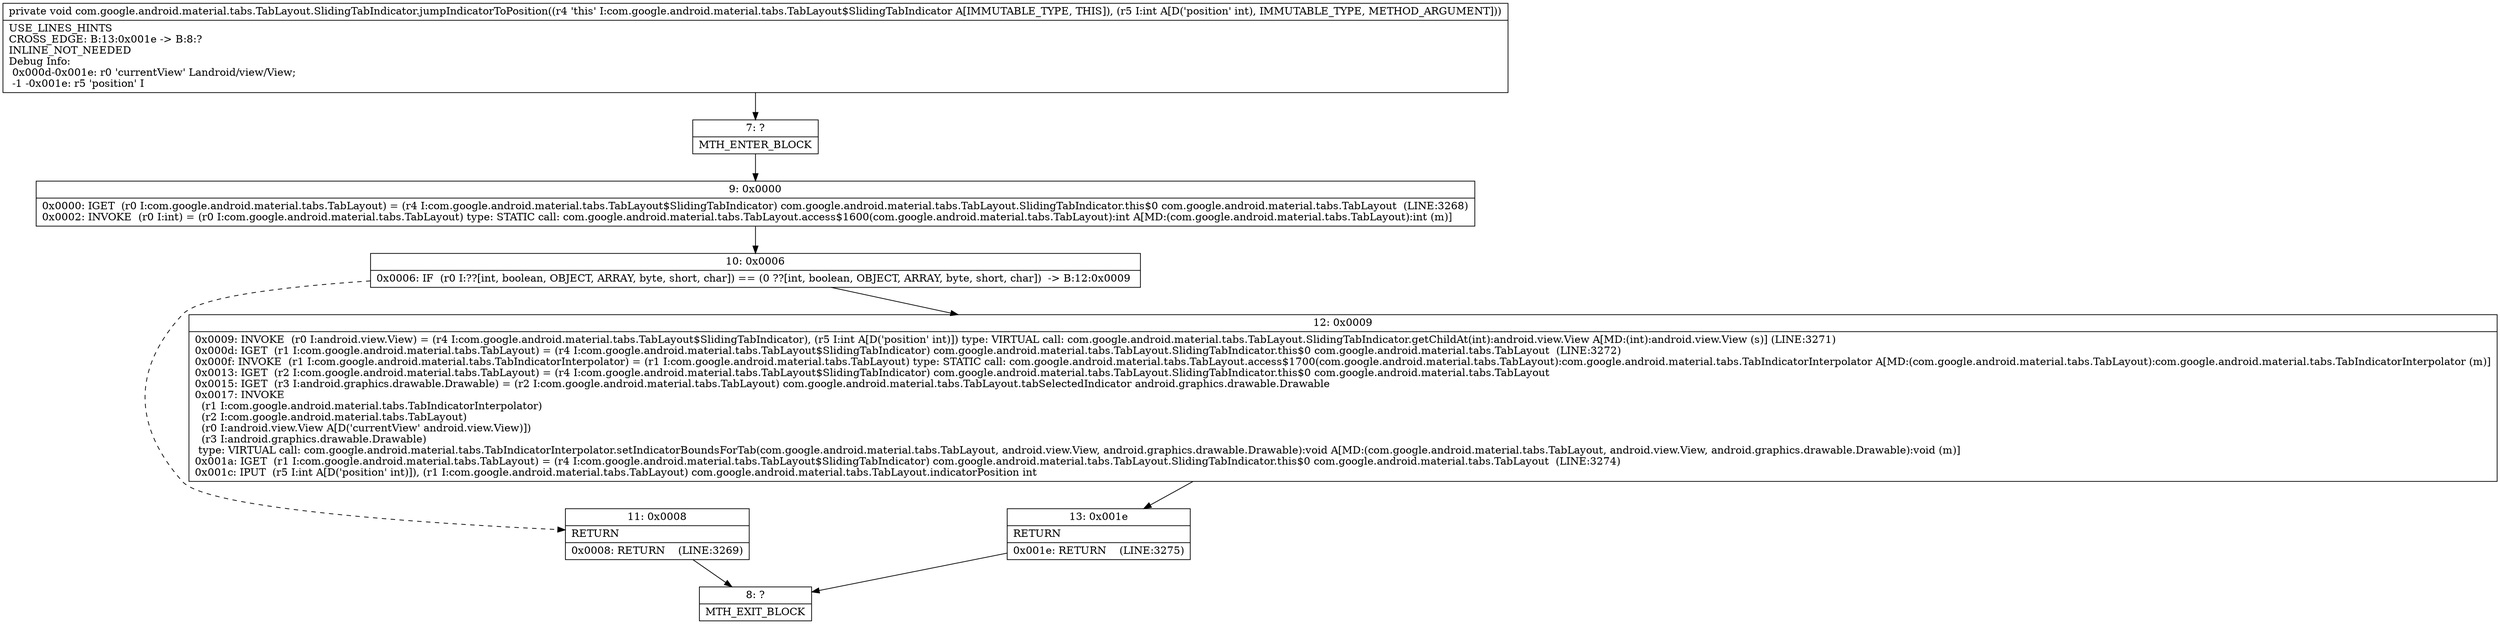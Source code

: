 digraph "CFG forcom.google.android.material.tabs.TabLayout.SlidingTabIndicator.jumpIndicatorToPosition(I)V" {
Node_7 [shape=record,label="{7\:\ ?|MTH_ENTER_BLOCK\l}"];
Node_9 [shape=record,label="{9\:\ 0x0000|0x0000: IGET  (r0 I:com.google.android.material.tabs.TabLayout) = (r4 I:com.google.android.material.tabs.TabLayout$SlidingTabIndicator) com.google.android.material.tabs.TabLayout.SlidingTabIndicator.this$0 com.google.android.material.tabs.TabLayout  (LINE:3268)\l0x0002: INVOKE  (r0 I:int) = (r0 I:com.google.android.material.tabs.TabLayout) type: STATIC call: com.google.android.material.tabs.TabLayout.access$1600(com.google.android.material.tabs.TabLayout):int A[MD:(com.google.android.material.tabs.TabLayout):int (m)]\l}"];
Node_10 [shape=record,label="{10\:\ 0x0006|0x0006: IF  (r0 I:??[int, boolean, OBJECT, ARRAY, byte, short, char]) == (0 ??[int, boolean, OBJECT, ARRAY, byte, short, char])  \-\> B:12:0x0009 \l}"];
Node_11 [shape=record,label="{11\:\ 0x0008|RETURN\l|0x0008: RETURN    (LINE:3269)\l}"];
Node_8 [shape=record,label="{8\:\ ?|MTH_EXIT_BLOCK\l}"];
Node_12 [shape=record,label="{12\:\ 0x0009|0x0009: INVOKE  (r0 I:android.view.View) = (r4 I:com.google.android.material.tabs.TabLayout$SlidingTabIndicator), (r5 I:int A[D('position' int)]) type: VIRTUAL call: com.google.android.material.tabs.TabLayout.SlidingTabIndicator.getChildAt(int):android.view.View A[MD:(int):android.view.View (s)] (LINE:3271)\l0x000d: IGET  (r1 I:com.google.android.material.tabs.TabLayout) = (r4 I:com.google.android.material.tabs.TabLayout$SlidingTabIndicator) com.google.android.material.tabs.TabLayout.SlidingTabIndicator.this$0 com.google.android.material.tabs.TabLayout  (LINE:3272)\l0x000f: INVOKE  (r1 I:com.google.android.material.tabs.TabIndicatorInterpolator) = (r1 I:com.google.android.material.tabs.TabLayout) type: STATIC call: com.google.android.material.tabs.TabLayout.access$1700(com.google.android.material.tabs.TabLayout):com.google.android.material.tabs.TabIndicatorInterpolator A[MD:(com.google.android.material.tabs.TabLayout):com.google.android.material.tabs.TabIndicatorInterpolator (m)]\l0x0013: IGET  (r2 I:com.google.android.material.tabs.TabLayout) = (r4 I:com.google.android.material.tabs.TabLayout$SlidingTabIndicator) com.google.android.material.tabs.TabLayout.SlidingTabIndicator.this$0 com.google.android.material.tabs.TabLayout \l0x0015: IGET  (r3 I:android.graphics.drawable.Drawable) = (r2 I:com.google.android.material.tabs.TabLayout) com.google.android.material.tabs.TabLayout.tabSelectedIndicator android.graphics.drawable.Drawable \l0x0017: INVOKE  \l  (r1 I:com.google.android.material.tabs.TabIndicatorInterpolator)\l  (r2 I:com.google.android.material.tabs.TabLayout)\l  (r0 I:android.view.View A[D('currentView' android.view.View)])\l  (r3 I:android.graphics.drawable.Drawable)\l type: VIRTUAL call: com.google.android.material.tabs.TabIndicatorInterpolator.setIndicatorBoundsForTab(com.google.android.material.tabs.TabLayout, android.view.View, android.graphics.drawable.Drawable):void A[MD:(com.google.android.material.tabs.TabLayout, android.view.View, android.graphics.drawable.Drawable):void (m)]\l0x001a: IGET  (r1 I:com.google.android.material.tabs.TabLayout) = (r4 I:com.google.android.material.tabs.TabLayout$SlidingTabIndicator) com.google.android.material.tabs.TabLayout.SlidingTabIndicator.this$0 com.google.android.material.tabs.TabLayout  (LINE:3274)\l0x001c: IPUT  (r5 I:int A[D('position' int)]), (r1 I:com.google.android.material.tabs.TabLayout) com.google.android.material.tabs.TabLayout.indicatorPosition int \l}"];
Node_13 [shape=record,label="{13\:\ 0x001e|RETURN\l|0x001e: RETURN    (LINE:3275)\l}"];
MethodNode[shape=record,label="{private void com.google.android.material.tabs.TabLayout.SlidingTabIndicator.jumpIndicatorToPosition((r4 'this' I:com.google.android.material.tabs.TabLayout$SlidingTabIndicator A[IMMUTABLE_TYPE, THIS]), (r5 I:int A[D('position' int), IMMUTABLE_TYPE, METHOD_ARGUMENT]))  | USE_LINES_HINTS\lCROSS_EDGE: B:13:0x001e \-\> B:8:?\lINLINE_NOT_NEEDED\lDebug Info:\l  0x000d\-0x001e: r0 'currentView' Landroid\/view\/View;\l  \-1 \-0x001e: r5 'position' I\l}"];
MethodNode -> Node_7;Node_7 -> Node_9;
Node_9 -> Node_10;
Node_10 -> Node_11[style=dashed];
Node_10 -> Node_12;
Node_11 -> Node_8;
Node_12 -> Node_13;
Node_13 -> Node_8;
}

